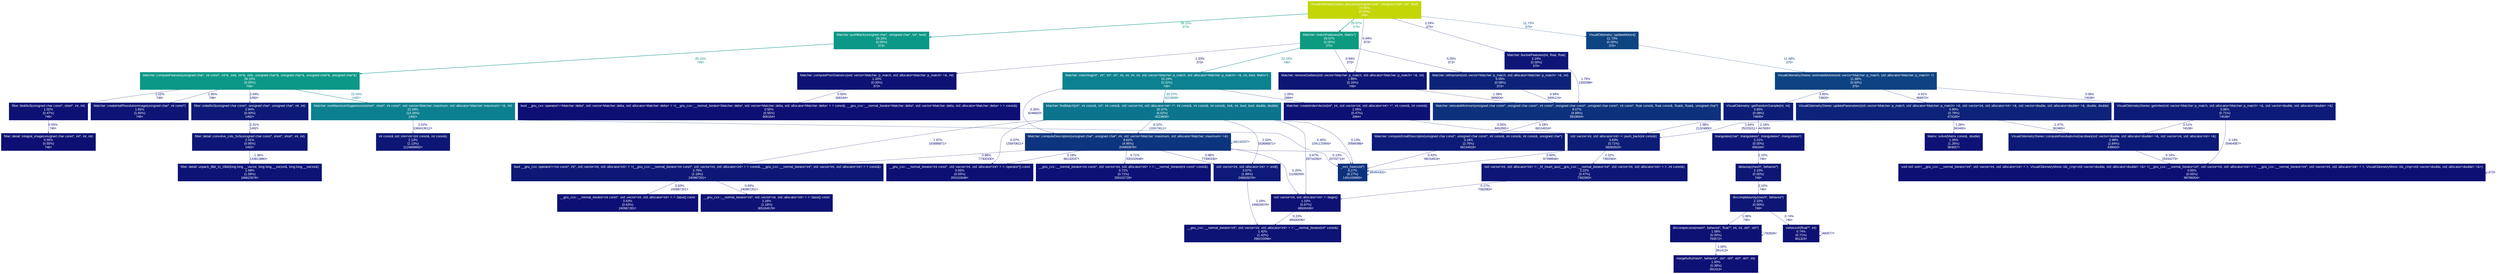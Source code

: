 digraph {
	graph [fontname=Arial, nodesep=0.125, ranksep=0.25];
	node [fontcolor=white, fontname=Arial, height=0, shape=box, style=filled, width=0];
	edge [fontname=Arial];
	3 [color="#c3d606", fontcolor="#ffffff", fontsize="10.00", label="VisualOdometryStereo::process(unsigned char*, unsigned char*, int*, bool)\n72.65%\n(0.00%)\n746×"];
	3 -> 4 [arrowsize="0.54", color="#0c9a80", fontcolor="#0c9a80", fontsize="10.00", label="29.57%\n375×", labeldistance="1.18", penwidth="1.18"];
	3 -> 5 [arrowsize="0.53", color="#0c9886", fontcolor="#0c9886", fontsize="10.00", label="28.15%\n373×", labeldistance="1.13", penwidth="1.13"];
	3 -> 32 [arrowsize="0.35", color="#0d1676", fontcolor="#0d1676", fontsize="10.00", label="2.24%\n375×", labeldistance="0.50", penwidth="0.50"];
	3 -> 38 [arrowsize="0.35", color="#0d1174", fontcolor="#0d1174", fontsize="10.00", label="0.94%\n373×", labeldistance="0.50", penwidth="0.50"];
	3 -> 130 [arrowsize="0.35", color="#0d4482", fontcolor="#0d4482", fontsize="10.00", label="11.73%\n375×", labeldistance="0.50", penwidth="0.50"];
	4 [color="#0c9a80", fontcolor="#ffffff", fontsize="10.00", label="Matcher::matchFeatures(int, Matrix*)\n29.57%\n(0.00%)\n375×"];
	4 -> 7 [arrowsize="0.47", color="#0c8190", fontcolor="#0c8190", fontsize="10.00", label="22.24%\n746×", labeldistance="0.89", penwidth="0.89"];
	4 -> 18 [arrowsize="0.35", color="#0d2379", fontcolor="#0d2379", fontsize="10.00", label="5.05%\n373×", labeldistance="0.50", penwidth="0.50"];
	4 -> 38 [arrowsize="0.35", color="#0d1174", fontcolor="#0d1174", fontsize="10.00", label="0.94%\n373×", labeldistance="0.50", penwidth="0.50"];
	4 -> 43 [arrowsize="0.35", color="#0d1274", fontcolor="#0d1274", fontsize="10.00", label="1.33%\n373×", labeldistance="0.50", penwidth="0.50"];
	5 [color="#0c9886", fontcolor="#ffffff", fontsize="10.00", label="Matcher::pushBack(unsigned char*, unsigned char*, int*, bool)\n28.15%\n(0.00%)\n373×"];
	5 -> 6 [arrowsize="0.53", color="#0c9886", fontcolor="#0c9886", fontsize="10.00", label="28.15%\n746×", labeldistance="1.13", penwidth="1.13"];
	6 [color="#0c9886", fontcolor="#ffffff", fontsize="10.00", label="Matcher::computeFeatures(unsigned char*, int const*, int*&, int&, int*&, int&, unsigned char*&, unsigned char*&, unsigned char*&, unsigned char*&)\n28.15%\n(0.00%)\n746×"];
	6 -> 8 [arrowsize="0.47", color="#0c808f", fontcolor="#0c808f", fontsize="10.00", label="22.04%\n1492×", labeldistance="0.88", penwidth="0.88"];
	6 -> 28 [arrowsize="0.35", color="#0d1977", fontcolor="#0d1977", fontsize="10.00", label="2.94%\n1492×", labeldistance="0.50", penwidth="0.50"];
	6 -> 40 [arrowsize="0.35", color="#0d1475", fontcolor="#0d1475", fontsize="10.00", label="1.65%\n746×", labeldistance="0.50", penwidth="0.50"];
	6 -> 51 [arrowsize="0.35", color="#0d1174", fontcolor="#0d1174", fontsize="10.00", label="1.02%\n746×", labeldistance="0.50", penwidth="0.50"];
	7 [color="#0c8190", fontcolor="#ffffff", fontsize="10.00", label="Matcher::matching(int*, int*, int*, int*, int, int, int, int, std::vector<Matcher::p_match, std::allocator<Matcher::p_match> >&, int, bool, Matrix*)\n22.24%\n(0.32%)\n746×"];
	7 -> 10 [arrowsize="0.45", color="#0c758d", fontcolor="#0c758d", fontsize="10.00", label="20.37%\n4223608×", labeldistance="0.81", penwidth="0.81"];
	7 -> 12 [arrowsize="0.35", color="#0d0e73", fontcolor="#0d0e73", fontsize="10.00", label="0.26%\n4246820×", labeldistance="0.50", penwidth="0.50"];
	7 -> 49 [arrowsize="0.35", color="#0d1174", fontcolor="#0d1174", fontsize="10.00", label="1.05%\n2984×", labeldistance="0.50", penwidth="0.50"];
	8 [color="#0c808f", fontcolor="#ffffff", fontsize="10.00", label="Matcher::nonMaximumSuppression(short*, short*, int const*, std::vector<Matcher::maximum, std::allocator<Matcher::maximum> >&, int)\n22.04%\n(13.16%)\n1492×"];
	8 -> 13 [arrowsize="0.35", color="#0d297b", fontcolor="#0d297b", fontsize="10.00", label="6.45%\n1041120956×", labeldistance="0.50", penwidth="0.50"];
	8 -> 35 [arrowsize="0.35", color="#0d1575", fontcolor="#0d1575", fontsize="10.00", label="2.02%\n1069419012×", labeldistance="0.50", penwidth="0.50"];
	10 [color="#0c758d", fontcolor="#ffffff", fontsize="10.00", label="Matcher::findMatch(int*, int const&, int*, int const&, std::vector<int, std::allocator<int> >*, int const&, int const&, int const&, int&, int, bool, bool, double, double)\n20.37%\n(6.62%)\n4223608×"];
	10 -> 12 [arrowsize="0.35", color="#0d327d", fontcolor="#0d327d", fontsize="10.00", label="8.32%\n133970611×", labeldistance="0.50", penwidth="0.50"];
	10 -> 13 [arrowsize="0.35", color="#0d0d73", fontcolor="#0d0d73", fontsize="10.00", label="0.13%\n20589386×", labeldistance="0.50", penwidth="0.50"];
	10 -> 25 [arrowsize="0.35", color="#0d1575", fontcolor="#0d1575", fontsize="10.00", label="2.02%\n163686871×", labeldistance="0.50", penwidth="0.50"];
	10 -> 29 [arrowsize="0.35", color="#0d1575", fontcolor="#0d1575", fontsize="10.00", label="1.87%\n163686871×", labeldistance="0.50", penwidth="0.50"];
	10 -> 47 [arrowsize="0.35", color="#0d1074", fontcolor="#0d1074", fontsize="10.00", label="0.67%\n29716260×", labeldistance="0.50", penwidth="0.50"];
	10 -> 63 [arrowsize="0.35", color="#0d0e73", fontcolor="#0d0e73", fontsize="10.00", label="0.37%\n133970611×", labeldistance="0.50", penwidth="0.50"];
	11 [color="#0d4382", fontcolor="#ffffff", fontsize="10.00", label="VisualOdometryStereo::estimateMotion(std::vector<Matcher::p_match, std::allocator<Matcher::p_match> >)\n11.68%\n(0.00%)\n375×"];
	11 -> 19 [arrowsize="0.35", color="#0d2279", fontcolor="#0d2279", fontsize="10.00", label="4.91%\n468970×", labeldistance="0.50", penwidth="0.50"];
	11 -> 22 [arrowsize="0.35", color="#0d1c77", fontcolor="#0d1c77", fontsize="10.00", label="3.65%\n74600×", labeldistance="0.50", penwidth="0.50"];
	11 -> 26 [arrowsize="0.35", color="#0d1a77", fontcolor="#0d1a77", fontsize="10.00", label="3.06%\n74538×", labeldistance="0.50", penwidth="0.50"];
	12 [color="#0d347e", fontcolor="#ffffff", fontsize="10.00", label="Matcher::computeDescriptors(unsigned char*, unsigned char*, int, std::vector<Matcher::maximum, std::allocator<Matcher::maximum> >&)\n8.62%\n(4.96%)\n204900876×"];
	12 -> 12 [arrowsize="0.35", color="#0d347e", fontcolor="#0d347e", fontsize="10.00", label="66132037×", labeldistance="0.50", penwidth="0.50"];
	12 -> 13 [arrowsize="0.35", color="#0d0d73", fontcolor="#0d0d73", fontsize="10.00", label="0.13%\n20702714×", labeldistance="0.50", penwidth="0.50"];
	12 -> 25 [arrowsize="0.35", color="#0d1174", fontcolor="#0d1174", fontsize="10.00", label="0.96%\n77300330×", labeldistance="0.50", penwidth="0.50"];
	12 -> 29 [arrowsize="0.35", color="#0d1074", fontcolor="#0d1074", fontsize="10.00", label="0.88%\n77300330×", labeldistance="0.50", penwidth="0.50"];
	12 -> 47 [arrowsize="0.35", color="#0d0e73", fontcolor="#0d0e73", fontsize="10.00", label="0.25%\n11168293×", labeldistance="0.50", penwidth="0.50"];
	12 -> 54 [arrowsize="0.35", color="#0d1074", fontcolor="#0d1074", fontsize="10.00", label="0.71%\n200102648×", labeldistance="0.50", penwidth="0.50"];
	12 -> 63 [arrowsize="0.35", color="#0d0d73", fontcolor="#0d0d73", fontsize="10.00", label="0.18%\n66132037×", labeldistance="0.50", penwidth="0.50"];
	13 [color="#0d327d", fontcolor="#ffffff", fontsize="10.00", label="_mm_free(void*)\n8.27%\n(8.27%)\n1401430890×"];
	13 -> 13 [arrowsize="0.35", color="#0d327d", fontcolor="#0d327d", fontsize="10.00", label="65464355×", labeldistance="0.50", penwidth="0.50"];
	14 [color="#0d317d", fontcolor="#ffffff", fontsize="10.00", label="Matcher::relocateMinimum(unsigned char const*, unsigned char const*, int const*, unsigned char const*, unsigned char const*, int const*, float const&, float const&, float&, float&, unsigned char*)\n8.07%\n(4.89%)\n5819694×"];
	14 -> 24 [arrowsize="0.35", color="#0d1a77", fontcolor="#0d1a77", fontsize="10.00", label="3.18%\n68154918×", labeldistance="0.50", penwidth="0.50"];
	18 [color="#0d2379", fontcolor="#ffffff", fontsize="10.00", label="Matcher::refinement(std::vector<Matcher::p_match, std::allocator<Matcher::p_match> >&, int)\n5.05%\n(0.08%)\n373×"];
	18 -> 14 [arrowsize="0.35", color="#0d2279", fontcolor="#0d2279", fontsize="10.00", label="4.84%\n3495124×", labeldistance="0.50", penwidth="0.50"];
	19 [color="#0d2279", fontcolor="#ffffff", fontsize="10.00", label="VisualOdometryStereo::updateParameters(std::vector<Matcher::p_match, std::allocator<Matcher::p_match> >&, std::vector<int, std::allocator<int> >&, std::vector<double, std::allocator<double> >&, double, double)\n4.95%\n(0.79%)\n473160×"];
	19 -> 27 [arrowsize="0.35", color="#0d1776", fontcolor="#0d1776", fontsize="10.00", label="2.47%\n363465×", labeldistance="0.50", penwidth="0.50"];
	19 -> 44 [arrowsize="0.35", color="#0d1274", fontcolor="#0d1274", fontsize="10.00", label="1.26%\n363465×", labeldistance="0.50", penwidth="0.50"];
	22 [color="#0d1c77", fontcolor="#ffffff", fontsize="10.00", label="VisualOdometry::getRandomSample(int, int)\n3.65%\n(0.08%)\n74600×"];
	22 -> 23 [arrowsize="0.35", color="#0d1275", fontcolor="#0d1275", fontsize="10.00", label="1.38%\n21324800×", labeldistance="0.50", penwidth="0.50"];
	22 -> 33 [arrowsize="0.35", color="#0d1676", fontcolor="#0d1676", fontsize="10.00", label="2.16%\n447600×", labeldistance="0.50", penwidth="0.50"];
	23 [color="#0d1c77", fontcolor="#ffffff", fontsize="10.00", label="std::vector<int, std::allocator<int> >::push_back(int const&)\n3.63%\n(0.71%)\n56092623×"];
	23 -> 13 [arrowsize="0.35", color="#0d0f74", fontcolor="#0d0f74", fontsize="10.00", label="0.60%\n97398846×", labeldistance="0.50", penwidth="0.50"];
	23 -> 34 [arrowsize="0.35", color="#0d1676", fontcolor="#0d1676", fontsize="10.00", label="2.22%\n7392083×", labeldistance="0.50", penwidth="0.50"];
	24 [color="#0d1a77", fontcolor="#ffffff", fontsize="10.00", label="Matcher::computeSmallDescriptor(unsigned char const*, unsigned char const*, int const&, int const&, int const&, unsigned char*)\n3.18%\n(2.76%)\n68154918×"];
	24 -> 13 [arrowsize="0.35", color="#0d0e73", fontcolor="#0d0e73", fontsize="10.00", label="0.42%\n68154918×", labeldistance="0.50", penwidth="0.50"];
	25 [color="#0d1a77", fontcolor="#ffffff", fontsize="10.00", label="std::vector<int, std::allocator<int> >::end()\n3.07%\n(1.89%)\n248826076×"];
	25 -> 42 [arrowsize="0.35", color="#0d1274", fontcolor="#0d1274", fontsize="10.00", label="1.18%\n248826076×", labeldistance="0.50", penwidth="0.50"];
	26 [color="#0d1a77", fontcolor="#ffffff", fontsize="10.00", label="VisualOdometryStereo::getInlier(std::vector<Matcher::p_match, std::allocator<Matcher::p_match> >&, std::vector<double, std::allocator<double> >&)\n3.06%\n(0.71%)\n74538×"];
	26 -> 23 [arrowsize="0.35", color="#0d1475", fontcolor="#0d1475", fontsize="10.00", label="1.64%\n25315011×", labeldistance="0.50", penwidth="0.50"];
	26 -> 27 [arrowsize="0.35", color="#0d0f73", fontcolor="#0d0f73", fontsize="10.00", label="0.51%\n74538×", labeldistance="0.50", penwidth="0.50"];
	26 -> 66 [arrowsize="0.35", color="#0d0d73", fontcolor="#0d0d73", fontsize="10.00", label="0.14%\n25464087×", labeldistance="0.50", penwidth="0.50"];
	27 [color="#0d1977", fontcolor="#ffffff", fontsize="10.00", label="VisualOdometryStereo::computeResidualsAndJacobian(std::vector<double, std::allocator<double> >&, std::vector<int, std::allocator<int> >&)\n2.98%\n(2.84%)\n438003×"];
	27 -> 66 [arrowsize="0.35", color="#0d0d73", fontcolor="#0d0d73", fontsize="10.00", label="0.14%\n25434273×", labeldistance="0.50", penwidth="0.50"];
	28 [color="#0d1977", fontcolor="#ffffff", fontsize="10.00", label="filter::sobel5x5(unsigned char const*, unsigned char*, unsigned char*, int, int)\n2.94%\n(0.00%)\n1492×"];
	28 -> 31 [arrowsize="0.35", color="#0d1676", fontcolor="#0d1676", fontsize="10.00", label="2.31%\n1492×", labeldistance="0.50", penwidth="0.50"];
	29 [color="#0d1876", fontcolor="#ffffff", fontsize="10.00", label="bool __gnu_cxx::operator!=<int const*, int*, std::vector<int, std::allocator<int> > >(__gnu_cxx::__normal_iterator<int const*, std::vector<int, std::allocator<int> > > const&, __gnu_cxx::__normal_iterator<int*, std::vector<int, std::allocator<int> > > const&)\n2.75%\n(1.18%)\n240987201×"];
	29 -> 45 [arrowsize="0.35", color="#0d1174", fontcolor="#0d1174", fontsize="10.00", label="0.93%\n240987201×", labeldistance="0.50", penwidth="0.50"];
	29 -> 59 [arrowsize="0.35", color="#0d0f74", fontcolor="#0d0f74", fontsize="10.00", label="0.63%\n240987201×", labeldistance="0.50", penwidth="0.50"];
	31 [color="#0d1676", fontcolor="#ffffff", fontsize="10.00", label="filter::detail::convolve_cols_5x5(unsigned char const*, short*, short*, int, int)\n2.31%\n(0.95%)\n1492×"];
	31 -> 41 [arrowsize="0.35", color="#0d1274", fontcolor="#0d1274", fontsize="10.00", label="1.36%\n143813880×", labeldistance="0.50", penwidth="0.50"];
	32 [color="#0d1676", fontcolor="#ffffff", fontsize="10.00", label="Matcher::bucketFeatures(int, float, float)\n2.24%\n(0.00%)\n375×"];
	32 -> 14 [arrowsize="0.35", color="#0d1475", fontcolor="#0d1475", fontsize="10.00", label="1.75%\n1263398×", labeldistance="0.50", penwidth="0.50"];
	33 [color="#0d1676", fontcolor="#ffffff", fontsize="10.00", label="triangulate(char*, triangulateio*, triangulateio*, triangulateio*)\n2.21%\n(0.00%)\n456184×"];
	33 -> 37 [arrowsize="0.35", color="#0d1675", fontcolor="#0d1675", fontsize="10.00", label="2.10%\n746×", labeldistance="0.50", penwidth="0.50"];
	34 [color="#0d1676", fontcolor="#ffffff", fontsize="10.00", label="std::vector<int, std::allocator<int> >::_M_insert_aux(__gnu_cxx::__normal_iterator<int*, std::vector<int, std::allocator<int> > >, int const&)\n2.22%\n(0.47%)\n7392083×"];
	34 -> 47 [arrowsize="0.35", color="#0d0d73", fontcolor="#0d0d73", fontsize="10.00", label="0.17%\n7392083×", labeldistance="0.50", penwidth="0.50"];
	35 [color="#0d1675", fontcolor="#ffffff", fontsize="10.00", label="int const& std::min<int>(int const&, int const&)\n2.13%\n(2.13%)\n1124689992×"];
	36 [color="#0d1675", fontcolor="#ffffff", fontsize="10.00", label="divconqdelaunay(mesh*, behavior*)\n2.10%\n(0.00%)\n746×"];
	36 -> 48 [arrowsize="0.35", color="#0d1174", fontcolor="#0d1174", fontsize="10.00", label="1.08%\n746×", labeldistance="0.50", penwidth="0.50"];
	36 -> 53 [arrowsize="0.35", color="#0d1074", fontcolor="#0d1074", fontsize="10.00", label="0.74%\n746×", labeldistance="0.50", penwidth="0.50"];
	37 [color="#0d1675", fontcolor="#ffffff", fontsize="10.00", label="delaunay(mesh*, behavior*)\n2.10%\n(0.00%)\n746×"];
	37 -> 36 [arrowsize="0.35", color="#0d1675", fontcolor="#0d1675", fontsize="10.00", label="2.10%\n746×", labeldistance="0.50", penwidth="0.50"];
	38 [color="#0d1575", fontcolor="#ffffff", fontsize="10.00", label="Matcher::removeOutliers(std::vector<Matcher::p_match, std::allocator<Matcher::p_match> >&, int)\n1.89%\n(0.16%)\n746×"];
	38 -> 14 [arrowsize="0.35", color="#0d1275", fontcolor="#0d1275", fontsize="10.00", label="1.38%\n999004×", labeldistance="0.50", penwidth="0.50"];
	40 [color="#0d1475", fontcolor="#ffffff", fontsize="10.00", label="Matcher::createHalfResolutionImage(unsigned char*, int const*)\n1.65%\n(1.65%)\n746×"];
	41 [color="#0d1375", fontcolor="#ffffff", fontsize="10.00", label="filter::detail::unpack_8bit_to_16bit(long long __vector, long long __vector&, long long __vector&)\n1.58%\n(1.58%)\n166623576×"];
	42 [color="#0d1375", fontcolor="#ffffff", fontsize="10.00", label="__gnu_cxx::__normal_iterator<int*, std::vector<int, std::allocator<int> > >::__normal_iterator(int* const&)\n1.42%\n(1.42%)\n298220096×"];
	43 [color="#0d1274", fontcolor="#ffffff", fontsize="10.00", label="Matcher::computePriorStatistics(std::vector<Matcher::p_match, std::allocator<Matcher::p_match> >&, int)\n1.33%\n(0.00%)\n373×"];
	43 -> 65 [arrowsize="0.35", color="#0d0f73", fontcolor="#0d0f73", fontsize="10.00", label="0.55%\n606164×", labeldistance="0.50", penwidth="0.50"];
	44 [color="#0d1274", fontcolor="#ffffff", fontsize="10.00", label="Matrix::solve(Matrix const&, double)\n1.26%\n(1.26%)\n363837×"];
	45 [color="#0d1274", fontcolor="#ffffff", fontsize="10.00", label="__gnu_cxx::__normal_iterator<int*, std::vector<int, std::allocator<int> > >::base() const\n1.18%\n(1.18%)\n305164579×"];
	47 [color="#0d1174", fontcolor="#ffffff", fontsize="10.00", label="std::vector<int, std::allocator<int> >::begin()\n1.10%\n(0.87%)\n48500436×"];
	47 -> 42 [arrowsize="0.35", color="#0d0e73", fontcolor="#0d0e73", fontsize="10.00", label="0.23%\n48500436×", labeldistance="0.50", penwidth="0.50"];
	48 [color="#0d1174", fontcolor="#ffffff", fontsize="10.00", label="divconqrecurse(mesh*, behavior*, float**, int, int, otri*, otri*)\n1.08%\n(0.00%)\n783572×"];
	48 -> 48 [arrowsize="0.35", color="#0d1174", fontcolor="#0d1174", fontsize="10.00", label="782826×", labeldistance="0.50", penwidth="0.50"];
	48 -> 52 [arrowsize="0.35", color="#0d1174", fontcolor="#0d1174", fontsize="10.00", label="1.00%\n391413×", labeldistance="0.50", penwidth="0.50"];
	49 [color="#0d1174", fontcolor="#ffffff", fontsize="10.00", label="Matcher::createIndexVector(int*, int, std::vector<int, std::allocator<int> >*, int const&, int const&)\n1.05%\n(0.47%)\n2984×"];
	49 -> 23 [arrowsize="0.35", color="#0d0f73", fontcolor="#0d0f73", fontsize="10.00", label="0.55%\n8452691×", labeldistance="0.50", penwidth="0.50"];
	51 [color="#0d1174", fontcolor="#ffffff", fontsize="10.00", label="filter::blob5x5(unsigned char const*, short*, int, int)\n1.02%\n(0.47%)\n746×"];
	51 -> 62 [arrowsize="0.35", color="#0d0f73", fontcolor="#0d0f73", fontsize="10.00", label="0.55%\n746×", labeldistance="0.50", penwidth="0.50"];
	52 [color="#0d1174", fontcolor="#ffffff", fontsize="10.00", label="mergehulls(mesh*, behavior*, otri*, otri*, otri*, otri*, int)\n1.00%\n(0.39%)\n391413×"];
	53 [color="#0d1074", fontcolor="#ffffff", fontsize="10.00", label="vertexsort(float**, int)\n0.74%\n(0.71%)\n461323×"];
	53 -> 53 [arrowsize="0.35", color="#0d1074", fontcolor="#0d1074", fontsize="10.00", label="460577×", labeldistance="0.50", penwidth="0.50"];
	54 [color="#0d1074", fontcolor="#ffffff", fontsize="10.00", label="__gnu_cxx::__normal_iterator<int const*, std::vector<int, std::allocator<int> > >::__normal_iterator(int const* const&)\n0.71%\n(0.71%)\n200102728×"];
	59 [color="#0d0f74", fontcolor="#ffffff", fontsize="10.00", label="__gnu_cxx::__normal_iterator<int const*, std::vector<int, std::allocator<int> > >::base() const\n0.63%\n(0.63%)\n240987281×"];
	62 [color="#0d0f73", fontcolor="#ffffff", fontsize="10.00", label="filter::detail::integral_image(unsigned char const*, int*, int, int)\n0.55%\n(0.55%)\n746×"];
	63 [color="#0d0f73", fontcolor="#ffffff", fontsize="10.00", label="__gnu_cxx::__normal_iterator<int const*, std::vector<int, std::allocator<int> > >::operator*() const\n0.55%\n(0.55%)\n200102648×"];
	65 [color="#0d0f73", fontcolor="#ffffff", fontsize="10.00", label="bool __gnu_cxx::operator!=<Matcher::delta*, std::vector<Matcher::delta, std::allocator<Matcher::delta> > >(__gnu_cxx::__normal_iterator<Matcher::delta*, std::vector<Matcher::delta, std::allocator<Matcher::delta> > > const&, __gnu_cxx::__normal_iterator<Matcher::delta*, std::vector<Matcher::delta, std::allocator<Matcher::delta> > > const&)\n0.55%\n(0.55%)\n606164×"];
	66 [color="#0d0f73", fontcolor="#ffffff", fontsize="10.00", label="void std::sort<__gnu_cxx::__normal_iterator<int*, std::vector<int, std::allocator<int> > >, VisualOdometryMono::idx_cmp<std::vector<double, std::allocator<double> >&> >(__gnu_cxx::__normal_iterator<int*, std::vector<int, std::allocator<int> > >, __gnu_cxx::__normal_iterator<int*, std::vector<int, std::allocator<int> > >, VisualOdometryMono::idx_cmp<std::vector<double, std::allocator<double> >&>)\n0.55%\n(0.55%)\n99796054×"];
	66 -> 66 [arrowsize="0.35", color="#0d0f73", fontcolor="#0d0f73", fontsize="10.00", label="373×", labeldistance="0.50", penwidth="0.50"];
	130 [color="#0d4482", fontcolor="#ffffff", fontsize="10.00", label="VisualOdometry::updateMotion()\n11.73%\n(0.00%)\n375×"];
	130 -> 11 [arrowsize="0.35", color="#0d4382", fontcolor="#0d4382", fontsize="10.00", label="11.68%\n375×", labeldistance="0.50", penwidth="0.50"];
}
